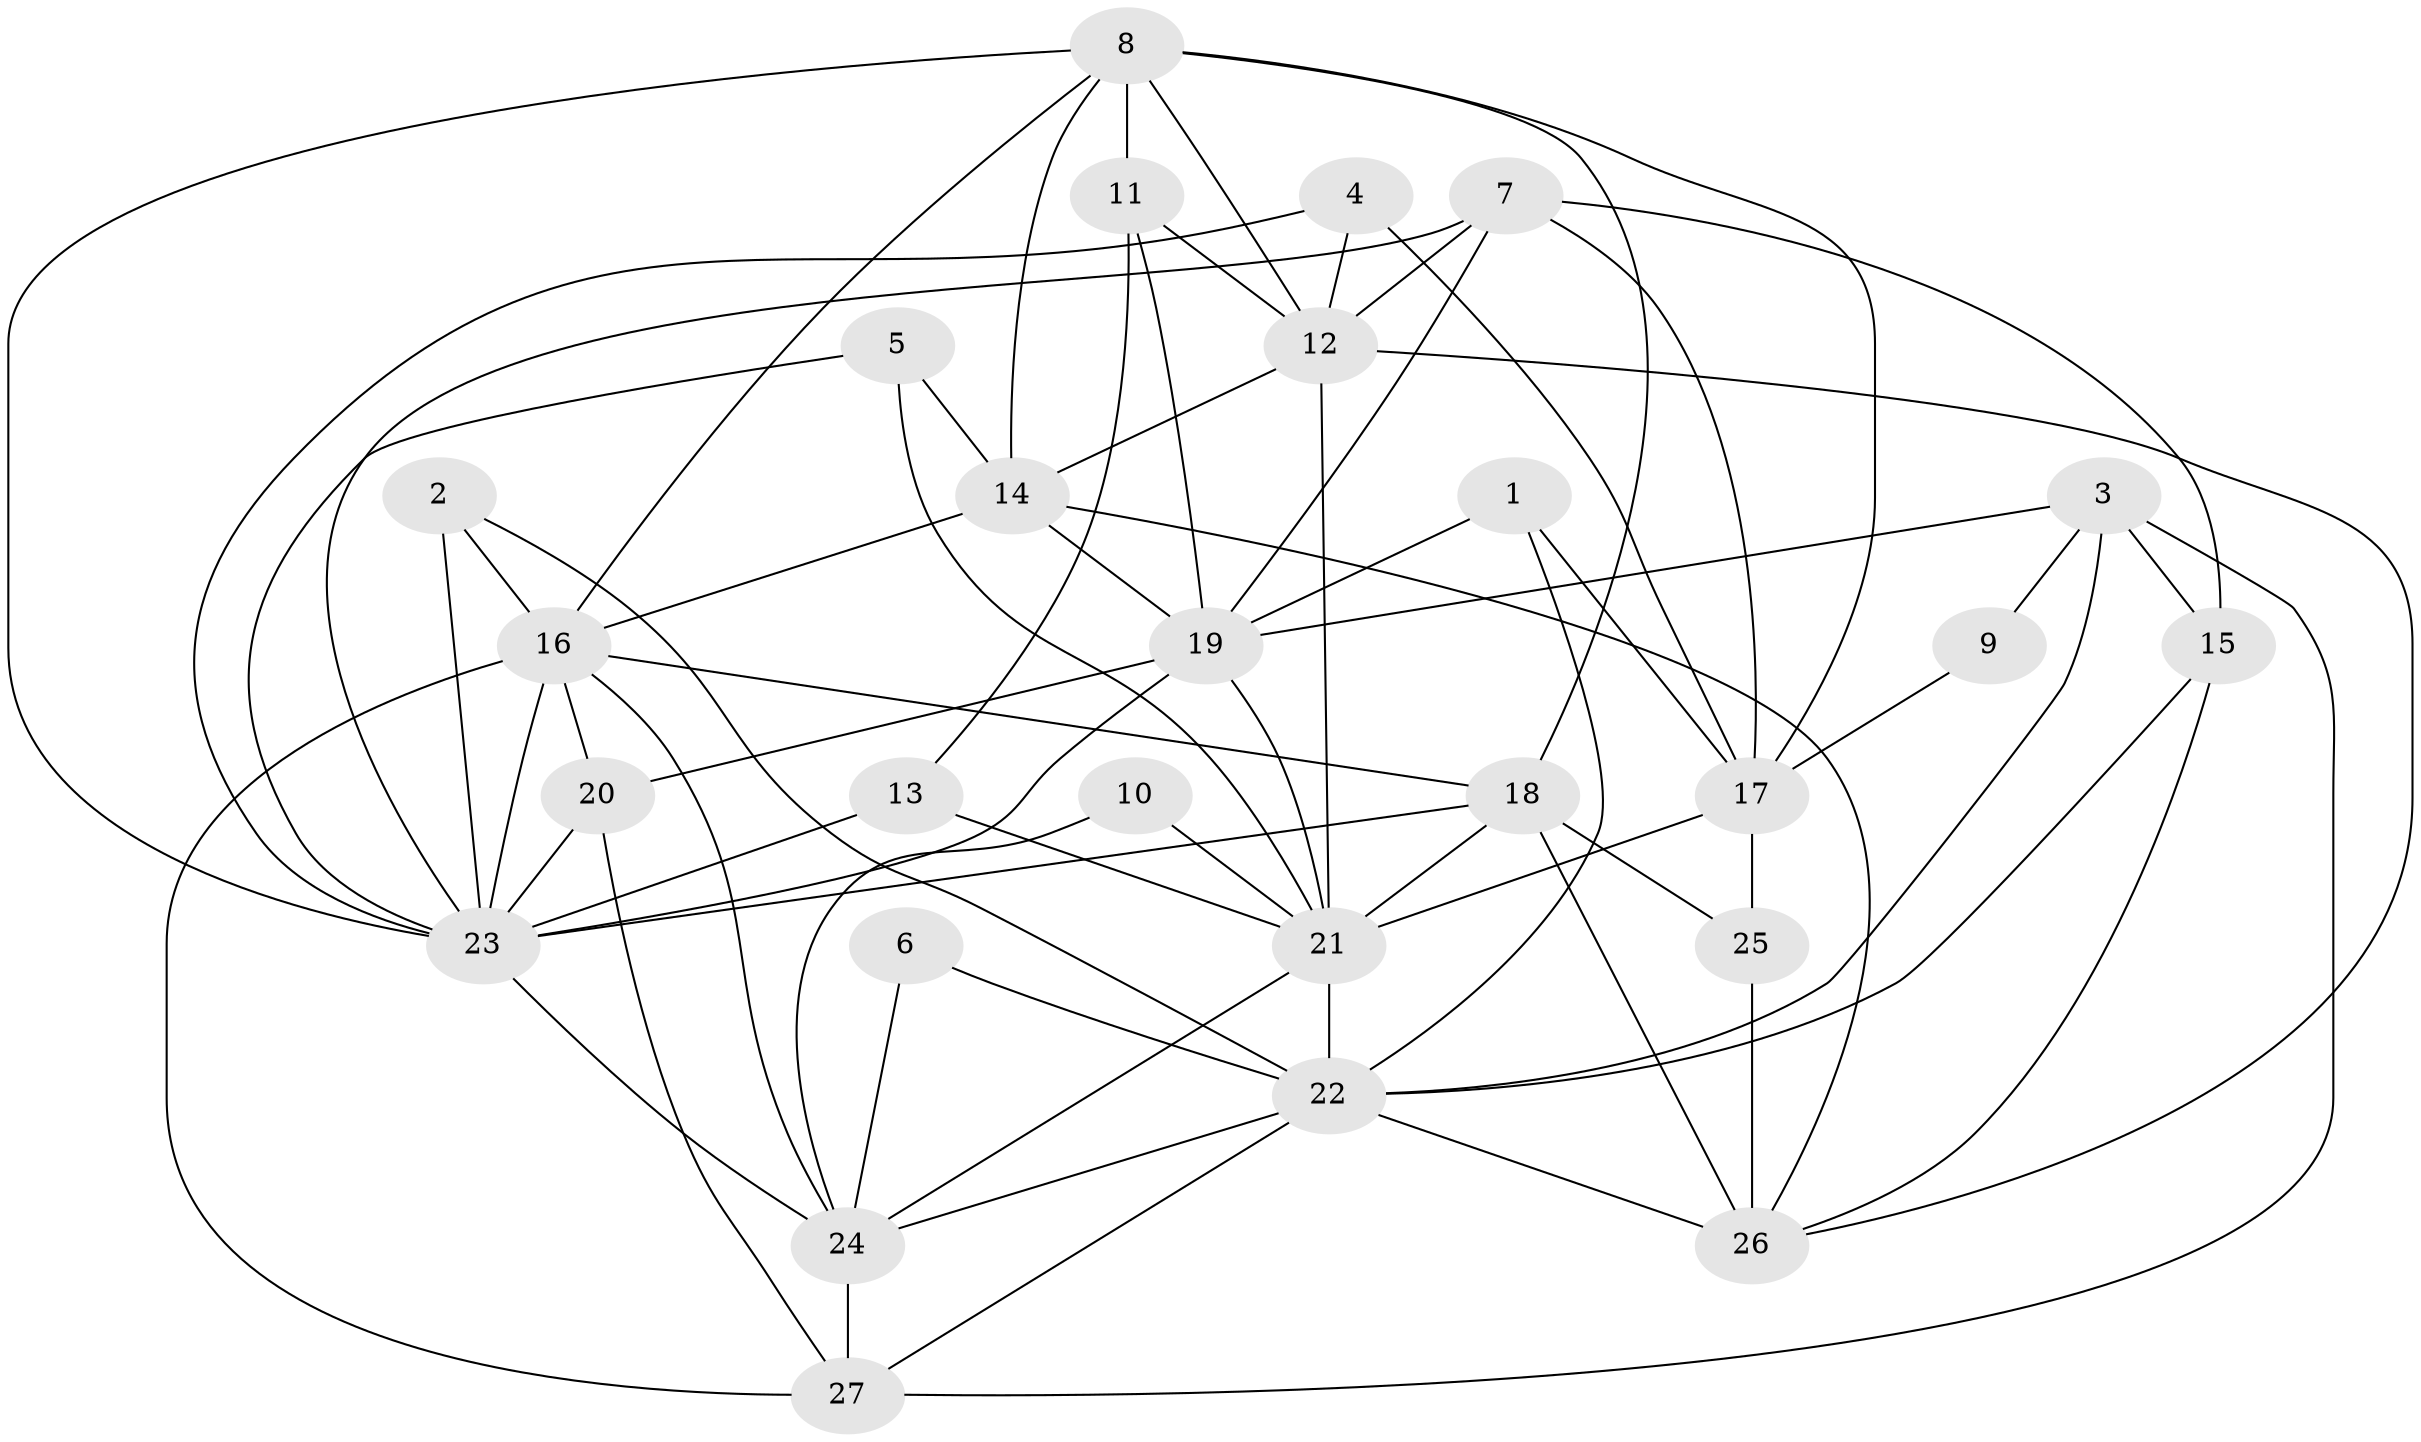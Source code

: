 // original degree distribution, {2: 0.14814814814814814, 4: 0.2777777777777778, 3: 0.25925925925925924, 5: 0.12962962962962962, 6: 0.12962962962962962, 7: 0.05555555555555555}
// Generated by graph-tools (version 1.1) at 2025/50/03/09/25 03:50:10]
// undirected, 27 vertices, 71 edges
graph export_dot {
graph [start="1"]
  node [color=gray90,style=filled];
  1;
  2;
  3;
  4;
  5;
  6;
  7;
  8;
  9;
  10;
  11;
  12;
  13;
  14;
  15;
  16;
  17;
  18;
  19;
  20;
  21;
  22;
  23;
  24;
  25;
  26;
  27;
  1 -- 17 [weight=1.0];
  1 -- 19 [weight=1.0];
  1 -- 22 [weight=1.0];
  2 -- 16 [weight=1.0];
  2 -- 22 [weight=1.0];
  2 -- 23 [weight=1.0];
  3 -- 9 [weight=1.0];
  3 -- 15 [weight=1.0];
  3 -- 19 [weight=1.0];
  3 -- 22 [weight=1.0];
  3 -- 27 [weight=1.0];
  4 -- 12 [weight=1.0];
  4 -- 17 [weight=1.0];
  4 -- 23 [weight=1.0];
  5 -- 14 [weight=1.0];
  5 -- 21 [weight=1.0];
  5 -- 23 [weight=1.0];
  6 -- 22 [weight=1.0];
  6 -- 24 [weight=1.0];
  7 -- 12 [weight=1.0];
  7 -- 15 [weight=1.0];
  7 -- 17 [weight=1.0];
  7 -- 19 [weight=1.0];
  7 -- 23 [weight=1.0];
  8 -- 11 [weight=1.0];
  8 -- 12 [weight=1.0];
  8 -- 14 [weight=1.0];
  8 -- 16 [weight=2.0];
  8 -- 17 [weight=2.0];
  8 -- 18 [weight=1.0];
  8 -- 23 [weight=1.0];
  9 -- 17 [weight=1.0];
  10 -- 21 [weight=1.0];
  10 -- 24 [weight=1.0];
  11 -- 12 [weight=1.0];
  11 -- 13 [weight=1.0];
  11 -- 19 [weight=1.0];
  12 -- 14 [weight=1.0];
  12 -- 21 [weight=1.0];
  12 -- 26 [weight=1.0];
  13 -- 21 [weight=1.0];
  13 -- 23 [weight=1.0];
  14 -- 16 [weight=1.0];
  14 -- 19 [weight=1.0];
  14 -- 26 [weight=2.0];
  15 -- 22 [weight=1.0];
  15 -- 26 [weight=1.0];
  16 -- 18 [weight=1.0];
  16 -- 20 [weight=1.0];
  16 -- 23 [weight=1.0];
  16 -- 24 [weight=1.0];
  16 -- 27 [weight=1.0];
  17 -- 21 [weight=1.0];
  17 -- 25 [weight=1.0];
  18 -- 21 [weight=2.0];
  18 -- 23 [weight=1.0];
  18 -- 25 [weight=1.0];
  18 -- 26 [weight=3.0];
  19 -- 20 [weight=1.0];
  19 -- 21 [weight=1.0];
  19 -- 23 [weight=1.0];
  20 -- 23 [weight=1.0];
  20 -- 27 [weight=1.0];
  21 -- 22 [weight=1.0];
  21 -- 24 [weight=1.0];
  22 -- 24 [weight=1.0];
  22 -- 26 [weight=1.0];
  22 -- 27 [weight=1.0];
  23 -- 24 [weight=1.0];
  24 -- 27 [weight=1.0];
  25 -- 26 [weight=1.0];
}
